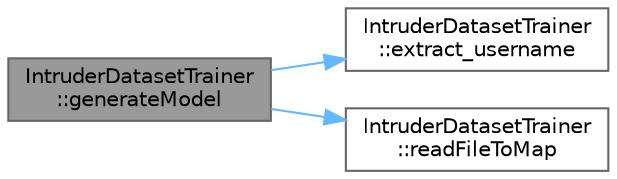 digraph "IntruderDatasetTrainer::generateModel"
{
 // LATEX_PDF_SIZE
  bgcolor="transparent";
  edge [fontname=Helvetica,fontsize=10,labelfontname=Helvetica,labelfontsize=10];
  node [fontname=Helvetica,fontsize=10,shape=box,height=0.2,width=0.4];
  rankdir="LR";
  Node1 [label="IntruderDatasetTrainer\l::generateModel",height=0.2,width=0.4,color="gray40", fillcolor="grey60", style="filled", fontcolor="black",tooltip=" "];
  Node1 -> Node2 [color="steelblue1",style="solid"];
  Node2 [label="IntruderDatasetTrainer\l::extract_username",height=0.2,width=0.4,color="grey40", fillcolor="white", style="filled",URL="$class_intruder_dataset_trainer.html#a0a9936a9e4fc9250c4ad580b51051f79",tooltip=" "];
  Node1 -> Node3 [color="steelblue1",style="solid"];
  Node3 [label="IntruderDatasetTrainer\l::readFileToMap",height=0.2,width=0.4,color="grey40", fillcolor="white", style="filled",URL="$class_intruder_dataset_trainer.html#aee1a34251ed611fb6c7499b4e034156b",tooltip=" "];
}
